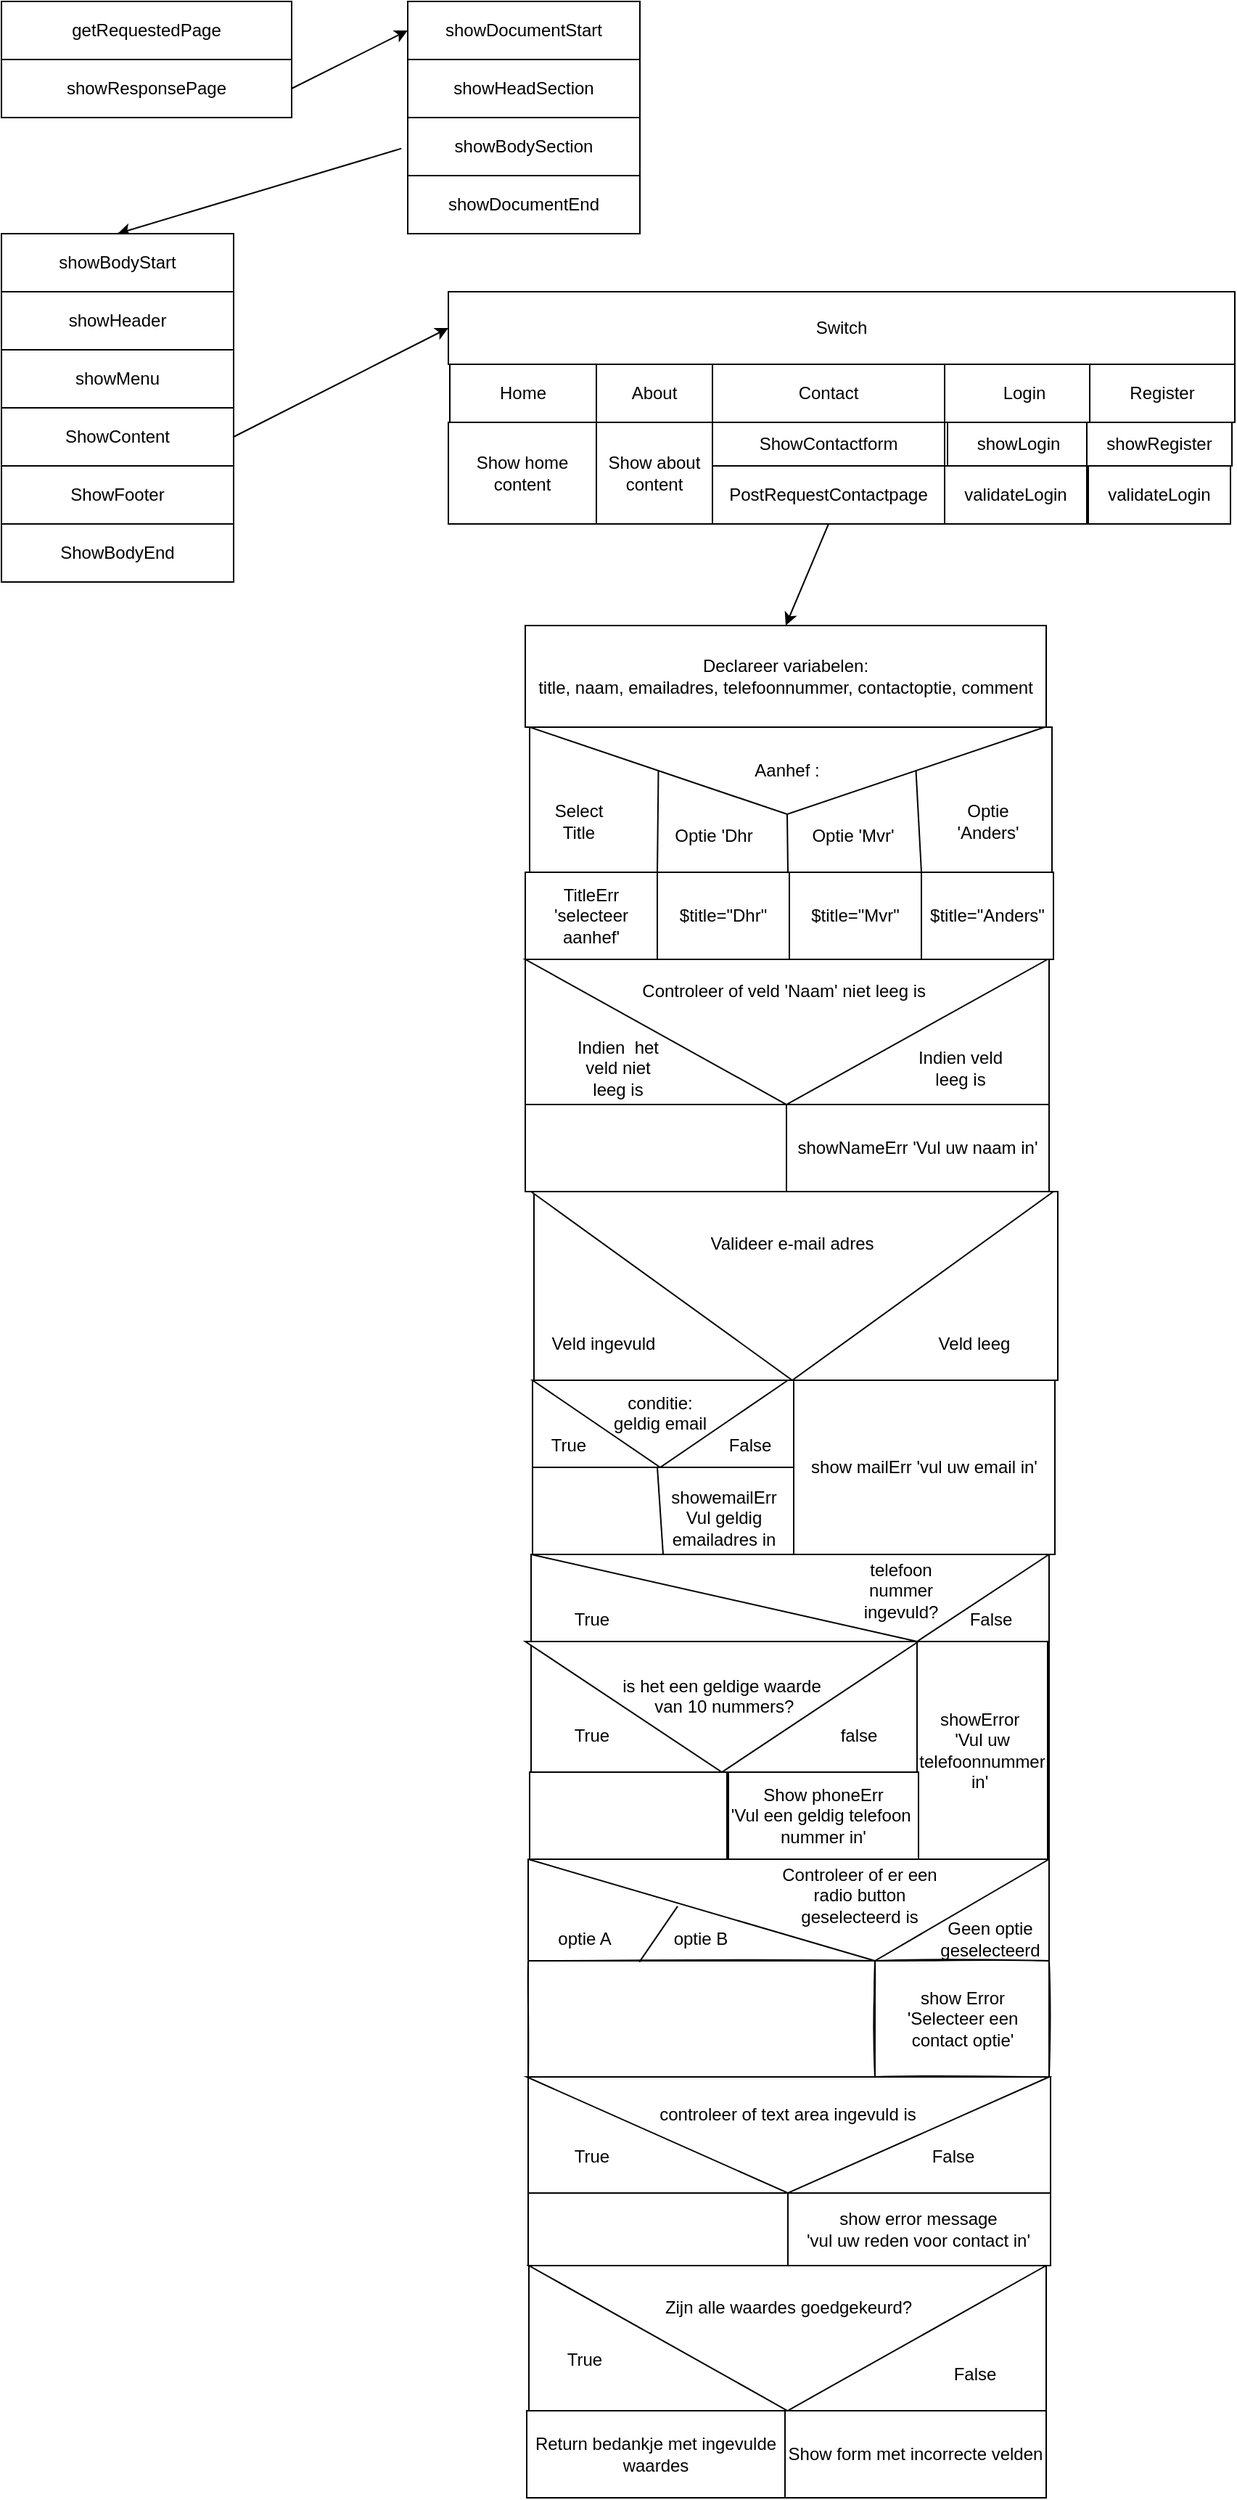 <mxfile>
    <diagram id="DZi1uJbbmgiSh4G_eWgV" name="Page-1">
        <mxGraphModel dx="832" dy="599" grid="1" gridSize="10" guides="1" tooltips="1" connect="1" arrows="1" fold="1" page="1" pageScale="1" pageWidth="850" pageHeight="1100" math="0" shadow="0">
            <root>
                <mxCell id="0"/>
                <mxCell id="1" parent="0"/>
                <mxCell id="2" value="getRequestedPage" style="rounded=0;whiteSpace=wrap;html=1;" parent="1" vertex="1">
                    <mxGeometry x="40" y="40" width="200" height="40" as="geometry"/>
                </mxCell>
                <mxCell id="3" value="showResponsePage" style="rounded=0;whiteSpace=wrap;html=1;" parent="1" vertex="1">
                    <mxGeometry x="40" y="80" width="200" height="40" as="geometry"/>
                </mxCell>
                <mxCell id="4" value="" style="endArrow=classic;html=1;exitX=1;exitY=0.5;exitDx=0;exitDy=0;entryX=0;entryY=0.5;entryDx=0;entryDy=0;" parent="1" source="3" target="5" edge="1">
                    <mxGeometry width="50" height="50" relative="1" as="geometry">
                        <mxPoint x="360" y="320" as="sourcePoint"/>
                        <mxPoint x="360" y="60" as="targetPoint"/>
                    </mxGeometry>
                </mxCell>
                <mxCell id="5" value="showDocumentStart" style="rounded=0;whiteSpace=wrap;html=1;" parent="1" vertex="1">
                    <mxGeometry x="320" y="40" width="160" height="40" as="geometry"/>
                </mxCell>
                <mxCell id="6" value="showHeadSection" style="rounded=0;whiteSpace=wrap;html=1;" parent="1" vertex="1">
                    <mxGeometry x="320" y="80" width="160" height="40" as="geometry"/>
                </mxCell>
                <mxCell id="7" value="showBodySection" style="rounded=0;whiteSpace=wrap;html=1;" parent="1" vertex="1">
                    <mxGeometry x="320" y="120" width="160" height="40" as="geometry"/>
                </mxCell>
                <mxCell id="8" value="showDocumentEnd" style="rounded=0;whiteSpace=wrap;html=1;" parent="1" vertex="1">
                    <mxGeometry x="320" y="160" width="160" height="40" as="geometry"/>
                </mxCell>
                <mxCell id="9" value="" style="endArrow=classic;html=1;entryX=0.5;entryY=0;entryDx=0;entryDy=0;" parent="1" target="10" edge="1">
                    <mxGeometry width="50" height="50" relative="1" as="geometry">
                        <mxPoint x="120" y="200" as="sourcePoint"/>
                        <mxPoint x="410" y="270" as="targetPoint"/>
                        <Array as="points">
                            <mxPoint x="320" y="140"/>
                        </Array>
                    </mxGeometry>
                </mxCell>
                <mxCell id="10" value="showBodyStart" style="rounded=0;whiteSpace=wrap;html=1;" parent="1" vertex="1">
                    <mxGeometry x="40" y="200" width="160" height="40" as="geometry"/>
                </mxCell>
                <mxCell id="11" value="showHeader" style="rounded=0;whiteSpace=wrap;html=1;" parent="1" vertex="1">
                    <mxGeometry x="40" y="240" width="160" height="40" as="geometry"/>
                </mxCell>
                <mxCell id="12" value="showMenu" style="rounded=0;whiteSpace=wrap;html=1;" parent="1" vertex="1">
                    <mxGeometry x="40" y="280" width="160" height="40" as="geometry"/>
                </mxCell>
                <mxCell id="13" value="ShowContent" style="rounded=0;whiteSpace=wrap;html=1;" parent="1" vertex="1">
                    <mxGeometry x="40" y="320" width="160" height="40" as="geometry"/>
                </mxCell>
                <mxCell id="14" value="ShowFooter" style="rounded=0;whiteSpace=wrap;html=1;" parent="1" vertex="1">
                    <mxGeometry x="40" y="360" width="160" height="40" as="geometry"/>
                </mxCell>
                <mxCell id="15" value="ShowBodyEnd" style="rounded=0;whiteSpace=wrap;html=1;" parent="1" vertex="1">
                    <mxGeometry x="40" y="400" width="160" height="40" as="geometry"/>
                </mxCell>
                <mxCell id="16" value="" style="endArrow=classic;html=1;exitX=1;exitY=0.5;exitDx=0;exitDy=0;entryX=0;entryY=0.5;entryDx=0;entryDy=0;" parent="1" source="13" target="17" edge="1">
                    <mxGeometry width="50" height="50" relative="1" as="geometry">
                        <mxPoint x="360" y="320" as="sourcePoint"/>
                        <mxPoint x="410" y="270" as="targetPoint"/>
                    </mxGeometry>
                </mxCell>
                <mxCell id="17" value="Switch" style="rounded=0;whiteSpace=wrap;html=1;" parent="1" vertex="1">
                    <mxGeometry x="348" y="240" width="542" height="50" as="geometry"/>
                </mxCell>
                <mxCell id="34" value="ShowContactform" style="rounded=0;whiteSpace=wrap;html=1;" parent="1" vertex="1">
                    <mxGeometry x="530" y="330" width="160" height="30" as="geometry"/>
                </mxCell>
                <mxCell id="35" value="PostRequestContactpage" style="rounded=0;whiteSpace=wrap;html=1;" parent="1" vertex="1">
                    <mxGeometry x="530" y="360" width="160" height="40" as="geometry"/>
                </mxCell>
                <mxCell id="36" value="" style="endArrow=classic;html=1;exitX=0.5;exitY=1;exitDx=0;exitDy=0;entryX=0.5;entryY=0;entryDx=0;entryDy=0;" parent="1" source="35" target="206" edge="1">
                    <mxGeometry width="50" height="50" relative="1" as="geometry">
                        <mxPoint x="641.25" y="461" as="sourcePoint"/>
                        <mxPoint x="520" y="460" as="targetPoint"/>
                    </mxGeometry>
                </mxCell>
                <mxCell id="75" value="" style="html=1;labelBorderColor=default;align=center;verticalAlign=middle;whiteSpace=wrap;" parent="1" vertex="1">
                    <mxGeometry x="404" y="540" width="360" height="100" as="geometry"/>
                </mxCell>
                <mxCell id="77" value="Optie 'Dhr" style="text;align=center;html=1;verticalAlign=middle;whiteSpace=wrap;rounded=0;labelBorderColor=none;opacity=0;" parent="1" vertex="1">
                    <mxGeometry x="501" y="600" width="60" height="30" as="geometry"/>
                </mxCell>
                <mxCell id="78" value="Optie 'Mvr'" style="text;align=center;html=1;verticalAlign=middle;whiteSpace=wrap;rounded=0;labelBorderColor=none;opacity=0;" parent="1" vertex="1">
                    <mxGeometry x="597" y="600" width="60" height="30" as="geometry"/>
                </mxCell>
                <mxCell id="79" value="" style="edgeStyle=none;html=1;" parent="1" target="82" edge="1">
                    <mxGeometry relative="1" as="geometry">
                        <mxPoint x="581.312" y="700" as="sourcePoint"/>
                    </mxGeometry>
                </mxCell>
                <mxCell id="81" value="" style="rounded=0;whiteSpace=wrap;html=1;labelBorderColor=default;" parent="1" vertex="1">
                    <mxGeometry x="401" y="700" width="361" height="100" as="geometry"/>
                </mxCell>
                <mxCell id="82" value="&lt;font style=&quot;font-size: 12px;&quot;&gt;Controleer of veld&lt;/font&gt;&amp;nbsp;'Naam' niet leeg is&amp;nbsp;&lt;br&gt;" style="triangle;whiteSpace=wrap;html=1;labelBorderColor=none;direction=south;spacingTop=-57;" parent="1" vertex="1">
                    <mxGeometry x="401" y="700" width="360" height="100" as="geometry"/>
                </mxCell>
                <mxCell id="83" value="Indien&amp;nbsp; het veld niet leeg is" style="text;align=center;html=1;verticalAlign=middle;whiteSpace=wrap;rounded=0;labelBorderColor=none;fontSize=12;opacity=0;" parent="1" vertex="1">
                    <mxGeometry x="429" y="757.5" width="72" height="35" as="geometry"/>
                </mxCell>
                <mxCell id="84" value="Indien veld leeg is" style="text;align=center;html=1;verticalAlign=middle;whiteSpace=wrap;rounded=0;labelBorderColor=none;fontSize=12;opacity=0;" parent="1" vertex="1">
                    <mxGeometry x="661" y="750" width="80" height="50" as="geometry"/>
                </mxCell>
                <mxCell id="85" value="" style="rounded=0;whiteSpace=wrap;html=1;labelBorderColor=none;fontSize=12;" parent="1" vertex="1">
                    <mxGeometry x="401" y="800" width="181" height="60" as="geometry"/>
                </mxCell>
                <mxCell id="87" value="" style="rounded=0;whiteSpace=wrap;html=1;labelBorderColor=default;fontSize=12;" parent="1" vertex="1">
                    <mxGeometry x="407" y="860" width="361" height="130" as="geometry"/>
                </mxCell>
                <mxCell id="88" value="Valideer e-mail adres" style="triangle;whiteSpace=wrap;html=1;labelBorderColor=none;fontSize=12;direction=south;spacingTop=-59;" parent="1" vertex="1">
                    <mxGeometry x="405" y="860" width="360" height="130" as="geometry"/>
                </mxCell>
                <mxCell id="89" value="Veld ingevuld" style="text;align=center;html=1;verticalAlign=middle;whiteSpace=wrap;rounded=0;labelBorderColor=none;fontSize=12;opacity=0;" parent="1" vertex="1">
                    <mxGeometry x="406" y="940" width="98" height="50" as="geometry"/>
                </mxCell>
                <mxCell id="90" value="Veld leeg" style="text;align=center;html=1;verticalAlign=middle;whiteSpace=wrap;rounded=0;labelBorderColor=none;fontSize=12;opacity=0;" parent="1" vertex="1">
                    <mxGeometry x="654" y="940" width="113" height="50" as="geometry"/>
                </mxCell>
                <mxCell id="91" value="" style="rounded=0;whiteSpace=wrap;html=1;labelBorderColor=none;fontSize=12;" parent="1" vertex="1">
                    <mxGeometry x="406" y="990" width="180" height="120" as="geometry"/>
                </mxCell>
                <mxCell id="92" value="show mailErr 'vul uw email in'" style="rounded=0;whiteSpace=wrap;html=1;labelBorderColor=none;fontSize=12;" parent="1" vertex="1">
                    <mxGeometry x="586" y="990" width="180" height="120" as="geometry"/>
                </mxCell>
                <mxCell id="95" value="Bevat 10 getallen" style="text;align=center;html=1;verticalAlign=middle;whiteSpace=wrap;rounded=0;labelBorderColor=none;fontSize=12;opacity=0;" parent="1" vertex="1">
                    <mxGeometry x="405" y="1290" width="60" height="30" as="geometry"/>
                </mxCell>
                <mxCell id="104" value="" style="rounded=0;whiteSpace=wrap;html=1;labelBorderColor=none;fontSize=12;" parent="1" vertex="1">
                    <mxGeometry x="403" y="1470" width="360" height="80" as="geometry"/>
                </mxCell>
                <mxCell id="105" value="" style="rounded=0;whiteSpace=wrap;html=1;labelBorderColor=none;fontSize=12;" parent="1" vertex="1">
                    <mxGeometry x="403" y="1550" width="360" height="50" as="geometry"/>
                </mxCell>
                <mxCell id="107" value="" style="rounded=0;whiteSpace=wrap;html=1;" parent="1" vertex="1">
                    <mxGeometry x="403" y="1550" width="179" height="50" as="geometry"/>
                </mxCell>
                <mxCell id="117" value="Aanhef :" style="triangle;whiteSpace=wrap;html=1;direction=south;" parent="1" vertex="1">
                    <mxGeometry x="404" y="540" width="355" height="60" as="geometry"/>
                </mxCell>
                <mxCell id="122" value="" style="endArrow=none;html=1;entryX=0.5;entryY=1;entryDx=0;entryDy=0;" parent="1" target="117" edge="1">
                    <mxGeometry width="50" height="50" relative="1" as="geometry">
                        <mxPoint x="492" y="640" as="sourcePoint"/>
                        <mxPoint x="622" y="670" as="targetPoint"/>
                    </mxGeometry>
                </mxCell>
                <mxCell id="123" value="" style="endArrow=none;html=1;entryX=1;entryY=0.5;entryDx=0;entryDy=0;" parent="1" target="117" edge="1">
                    <mxGeometry width="50" height="50" relative="1" as="geometry">
                        <mxPoint x="582" y="640" as="sourcePoint"/>
                        <mxPoint x="622" y="670" as="targetPoint"/>
                    </mxGeometry>
                </mxCell>
                <mxCell id="124" value="" style="endArrow=none;html=1;entryX=0.5;entryY=0;entryDx=0;entryDy=0;exitX=0.75;exitY=1;exitDx=0;exitDy=0;" parent="1" source="75" target="117" edge="1">
                    <mxGeometry width="50" height="50" relative="1" as="geometry">
                        <mxPoint x="572" y="720" as="sourcePoint"/>
                        <mxPoint x="622" y="670" as="targetPoint"/>
                    </mxGeometry>
                </mxCell>
                <mxCell id="125" value="TitleErr&lt;br&gt;'selecteer aanhef'" style="rounded=0;whiteSpace=wrap;html=1;" parent="1" vertex="1">
                    <mxGeometry x="401" y="640" width="91" height="60" as="geometry"/>
                </mxCell>
                <mxCell id="126" value="$title=&quot;Dhr&quot;" style="rounded=0;whiteSpace=wrap;html=1;" parent="1" vertex="1">
                    <mxGeometry x="492" y="640" width="91" height="60" as="geometry"/>
                </mxCell>
                <mxCell id="127" value="$title=&quot;Mvr&quot;" style="rounded=0;whiteSpace=wrap;html=1;" parent="1" vertex="1">
                    <mxGeometry x="583" y="640" width="91" height="60" as="geometry"/>
                </mxCell>
                <mxCell id="128" value="$title=&quot;Anders&quot;" style="rounded=0;whiteSpace=wrap;html=1;" parent="1" vertex="1">
                    <mxGeometry x="674" y="640" width="91" height="60" as="geometry"/>
                </mxCell>
                <mxCell id="129" value="Select&lt;br&gt;Title" style="text;align=center;html=1;verticalAlign=middle;whiteSpace=wrap;rounded=0;opacity=0;" parent="1" vertex="1">
                    <mxGeometry x="408" y="590" width="60" height="30" as="geometry"/>
                </mxCell>
                <mxCell id="130" value="Optie&lt;br&gt;'Anders'" style="text;align=center;html=1;verticalAlign=middle;whiteSpace=wrap;rounded=0;opacity=0;" parent="1" vertex="1">
                    <mxGeometry x="689.5" y="590" width="60" height="30" as="geometry"/>
                </mxCell>
                <mxCell id="131" value="showNameErr 'Vul uw naam in'" style="rounded=0;whiteSpace=wrap;html=1;" parent="1" vertex="1">
                    <mxGeometry x="581" y="800" width="181" height="60" as="geometry"/>
                </mxCell>
                <mxCell id="133" value="Home" style="rounded=0;whiteSpace=wrap;html=1;" parent="1" vertex="1">
                    <mxGeometry x="349" y="290" width="101" height="40" as="geometry"/>
                </mxCell>
                <mxCell id="134" value="About" style="rounded=0;whiteSpace=wrap;html=1;" parent="1" vertex="1">
                    <mxGeometry x="450" y="290" width="80" height="40" as="geometry"/>
                </mxCell>
                <mxCell id="135" value="Contact" style="rounded=0;whiteSpace=wrap;html=1;" parent="1" vertex="1">
                    <mxGeometry x="530" y="290" width="160" height="40" as="geometry"/>
                </mxCell>
                <mxCell id="139" value="conditie:&lt;br&gt;geldig email&lt;br&gt;&lt;br&gt;" style="triangle;whiteSpace=wrap;html=1;direction=south;" parent="1" vertex="1">
                    <mxGeometry x="406" y="990" width="176" height="60" as="geometry"/>
                </mxCell>
                <mxCell id="144" value="" style="endArrow=none;html=1;exitX=0;exitY=0.5;exitDx=0;exitDy=0;entryX=1;entryY=0.5;entryDx=0;entryDy=0;" parent="1" source="91" target="91" edge="1">
                    <mxGeometry width="50" height="50" relative="1" as="geometry">
                        <mxPoint x="572" y="1000" as="sourcePoint"/>
                        <mxPoint x="622" y="950" as="targetPoint"/>
                    </mxGeometry>
                </mxCell>
                <mxCell id="145" value="True" style="text;align=center;html=1;verticalAlign=middle;whiteSpace=wrap;rounded=0;opacity=0;" parent="1" vertex="1">
                    <mxGeometry x="401" y="1020" width="60" height="30" as="geometry"/>
                </mxCell>
                <mxCell id="146" value="False" style="text;align=center;html=1;verticalAlign=middle;whiteSpace=wrap;rounded=0;opacity=0;" parent="1" vertex="1">
                    <mxGeometry x="526" y="1020" width="60" height="30" as="geometry"/>
                </mxCell>
                <mxCell id="148" value="" style="endArrow=none;html=1;entryX=0.5;entryY=1;entryDx=0;entryDy=0;" parent="1" target="91" edge="1">
                    <mxGeometry width="50" height="50" relative="1" as="geometry">
                        <mxPoint x="492" y="1050" as="sourcePoint"/>
                        <mxPoint x="492" y="1090" as="targetPoint"/>
                    </mxGeometry>
                </mxCell>
                <mxCell id="150" value="showemailErr&lt;br&gt;Vul geldig emailadres in" style="text;align=center;html=1;verticalAlign=middle;whiteSpace=wrap;rounded=0;opacity=0;" parent="1" vertex="1">
                    <mxGeometry x="507.5" y="1070" width="60" height="30" as="geometry"/>
                </mxCell>
                <mxCell id="151" value="" style="rounded=0;whiteSpace=wrap;html=1;" parent="1" vertex="1">
                    <mxGeometry x="405" y="1110" width="357" height="210" as="geometry"/>
                </mxCell>
                <mxCell id="155" value="showError&amp;nbsp;&lt;br&gt;'Vul uw telefoonnummer in'&amp;nbsp;" style="rounded=0;whiteSpace=wrap;html=1;" parent="1" vertex="1">
                    <mxGeometry x="671" y="1170" width="90" height="150" as="geometry"/>
                </mxCell>
                <mxCell id="156" value="True" style="text;align=center;html=1;verticalAlign=middle;whiteSpace=wrap;rounded=0;opacity=0;" parent="1" vertex="1">
                    <mxGeometry x="416.5" y="1140" width="60" height="30" as="geometry"/>
                </mxCell>
                <mxCell id="157" value="False" style="text;align=center;html=1;verticalAlign=middle;whiteSpace=wrap;rounded=0;opacity=0;" parent="1" vertex="1">
                    <mxGeometry x="692" y="1140" width="60" height="30" as="geometry"/>
                </mxCell>
                <mxCell id="158" value="" style="endArrow=none;html=1;exitX=0;exitY=0;exitDx=0;exitDy=0;entryX=0;entryY=0;entryDx=0;entryDy=0;" parent="1" source="151" target="155" edge="1">
                    <mxGeometry width="50" height="50" relative="1" as="geometry">
                        <mxPoint x="552" y="1370" as="sourcePoint"/>
                        <mxPoint x="602" y="1320" as="targetPoint"/>
                    </mxGeometry>
                </mxCell>
                <mxCell id="159" value="" style="endArrow=none;html=1;exitX=0;exitY=0;exitDx=0;exitDy=0;entryX=1;entryY=0;entryDx=0;entryDy=0;" parent="1" source="155" target="151" edge="1">
                    <mxGeometry width="50" height="50" relative="1" as="geometry">
                        <mxPoint x="552" y="1370" as="sourcePoint"/>
                        <mxPoint x="602" y="1320" as="targetPoint"/>
                    </mxGeometry>
                </mxCell>
                <mxCell id="160" value="telefoon nummer ingevuld?" style="text;align=center;html=1;verticalAlign=middle;whiteSpace=wrap;rounded=0;opacity=0;" parent="1" vertex="1">
                    <mxGeometry x="629.5" y="1120" width="60" height="30" as="geometry"/>
                </mxCell>
                <mxCell id="163" value="is het een geldige waarde&lt;br&gt;&amp;nbsp;van 10 nummers?&lt;br&gt;&lt;br&gt;" style="triangle;whiteSpace=wrap;html=1;direction=south;" parent="1" vertex="1">
                    <mxGeometry x="401" y="1170" width="271" height="90" as="geometry"/>
                </mxCell>
                <mxCell id="167" value="false" style="text;align=center;html=1;verticalAlign=middle;whiteSpace=wrap;rounded=0;opacity=0;" parent="1" vertex="1">
                    <mxGeometry x="601" y="1220" width="60" height="30" as="geometry"/>
                </mxCell>
                <mxCell id="168" value="True" style="text;align=center;html=1;verticalAlign=middle;whiteSpace=wrap;rounded=0;opacity=0;" parent="1" vertex="1">
                    <mxGeometry x="416.5" y="1220" width="60" height="30" as="geometry"/>
                </mxCell>
                <mxCell id="170" value="" style="rounded=0;whiteSpace=wrap;html=1;" parent="1" vertex="1">
                    <mxGeometry x="404" y="1260" width="136" height="60" as="geometry"/>
                </mxCell>
                <mxCell id="181" value="Show phoneErr&lt;br&gt;'Vul een geldig telefoon&amp;nbsp;&lt;br&gt;nummer in'" style="rounded=0;whiteSpace=wrap;html=1;" parent="1" vertex="1">
                    <mxGeometry x="541" y="1260" width="131" height="60" as="geometry"/>
                </mxCell>
                <mxCell id="182" value="" style="rounded=0;whiteSpace=wrap;html=1;" parent="1" vertex="1">
                    <mxGeometry x="403" y="1320" width="359" height="150" as="geometry"/>
                </mxCell>
                <mxCell id="188" value="" style="rounded=0;whiteSpace=wrap;html=1;sketch=1;" parent="1" vertex="1">
                    <mxGeometry x="403" y="1390" width="239" height="80" as="geometry"/>
                </mxCell>
                <mxCell id="189" value="" style="rounded=0;whiteSpace=wrap;html=1;sketch=1;" parent="1" vertex="1">
                    <mxGeometry x="642" y="1390" width="120" height="80" as="geometry"/>
                </mxCell>
                <mxCell id="190" value="" style="endArrow=none;html=1;entryX=1;entryY=0;entryDx=0;entryDy=0;exitX=0;exitY=0;exitDx=0;exitDy=0;" parent="1" source="189" target="182" edge="1">
                    <mxGeometry width="50" height="50" relative="1" as="geometry">
                        <mxPoint x="652" y="1340" as="sourcePoint"/>
                        <mxPoint x="702" y="1290" as="targetPoint"/>
                    </mxGeometry>
                </mxCell>
                <mxCell id="191" value="" style="endArrow=none;html=1;exitX=0;exitY=0;exitDx=0;exitDy=0;entryX=0;entryY=0;entryDx=0;entryDy=0;" parent="1" source="182" target="189" edge="1">
                    <mxGeometry width="50" height="50" relative="1" as="geometry">
                        <mxPoint x="652" y="1340" as="sourcePoint"/>
                        <mxPoint x="702" y="1290" as="targetPoint"/>
                    </mxGeometry>
                </mxCell>
                <mxCell id="192" value="Controleer of er een radio button geselecteerd is" style="text;html=1;align=center;verticalAlign=middle;whiteSpace=wrap;rounded=0;sketch=1;opacity=0;" parent="1" vertex="1">
                    <mxGeometry x="570.5" y="1330" width="121" height="30" as="geometry"/>
                </mxCell>
                <mxCell id="193" value="optie A" style="text;html=1;align=center;verticalAlign=middle;whiteSpace=wrap;rounded=0;sketch=1;opacity=0;" parent="1" vertex="1">
                    <mxGeometry x="412" y="1360" width="60" height="30" as="geometry"/>
                </mxCell>
                <mxCell id="194" value="optie B" style="text;html=1;align=center;verticalAlign=middle;whiteSpace=wrap;rounded=0;sketch=1;opacity=0;" parent="1" vertex="1">
                    <mxGeometry x="492" y="1360" width="60" height="30" as="geometry"/>
                </mxCell>
                <mxCell id="195" value="" style="endArrow=none;html=1;exitX=1.127;exitY=1.027;exitDx=0;exitDy=0;exitPerimeter=0;entryX=0.233;entryY=-0.253;entryDx=0;entryDy=0;entryPerimeter=0;" parent="1" source="193" target="194" edge="1">
                    <mxGeometry width="50" height="50" relative="1" as="geometry">
                        <mxPoint x="652" y="1310" as="sourcePoint"/>
                        <mxPoint x="492" y="1340" as="targetPoint"/>
                    </mxGeometry>
                </mxCell>
                <mxCell id="196" value="Geen optie geselecteerd" style="text;html=1;align=center;verticalAlign=middle;whiteSpace=wrap;rounded=0;sketch=1;opacity=0;" parent="1" vertex="1">
                    <mxGeometry x="681" y="1360" width="81" height="30" as="geometry"/>
                </mxCell>
                <mxCell id="197" value="show Error&lt;br&gt;'Selecteer een &lt;br&gt;contact optie'" style="text;html=1;align=center;verticalAlign=middle;whiteSpace=wrap;rounded=0;sketch=1;opacity=0;" parent="1" vertex="1">
                    <mxGeometry x="643" y="1415" width="119" height="30" as="geometry"/>
                </mxCell>
                <mxCell id="198" value="controleer of text area ingevuld is&lt;br&gt;&lt;br&gt;&lt;br&gt;" style="triangle;whiteSpace=wrap;html=1;direction=south;" parent="1" vertex="1">
                    <mxGeometry x="402" y="1470" width="360" height="80" as="geometry"/>
                </mxCell>
                <mxCell id="199" value="True" style="text;html=1;align=center;verticalAlign=middle;whiteSpace=wrap;rounded=0;sketch=1;opacity=0;" parent="1" vertex="1">
                    <mxGeometry x="416.5" y="1510" width="60" height="30" as="geometry"/>
                </mxCell>
                <mxCell id="200" value="False" style="text;html=1;align=center;verticalAlign=middle;whiteSpace=wrap;rounded=0;sketch=1;opacity=0;" parent="1" vertex="1">
                    <mxGeometry x="665.75" y="1510" width="60" height="30" as="geometry"/>
                </mxCell>
                <mxCell id="201" value="show error message&lt;br&gt;'vul uw reden voor contact in'" style="text;html=1;align=center;verticalAlign=middle;whiteSpace=wrap;rounded=0;sketch=1;opacity=0;" parent="1" vertex="1">
                    <mxGeometry x="586.5" y="1560" width="170" height="30" as="geometry"/>
                </mxCell>
                <mxCell id="206" value="Declareer variabelen:&lt;br&gt;title, naam, emailadres, telefoonnummer, contactoptie, comment" style="rounded=0;whiteSpace=wrap;html=1;" parent="1" vertex="1">
                    <mxGeometry x="401" y="470" width="359" height="70" as="geometry"/>
                </mxCell>
                <mxCell id="207" value="" style="rounded=0;whiteSpace=wrap;html=1;" parent="1" vertex="1">
                    <mxGeometry x="403.5" y="1600" width="356.5" height="100" as="geometry"/>
                </mxCell>
                <mxCell id="209" value="Zijn alle waardes goedgekeurd?&lt;br&gt;&lt;br&gt;&lt;br&gt;&lt;br&gt;" style="triangle;whiteSpace=wrap;html=1;direction=south;" parent="1" vertex="1">
                    <mxGeometry x="403.5" y="1600" width="356.5" height="100" as="geometry"/>
                </mxCell>
                <mxCell id="210" value="True" style="text;align=center;html=1;verticalAlign=middle;whiteSpace=wrap;rounded=0;opacity=0;" parent="1" vertex="1">
                    <mxGeometry x="412" y="1650" width="60" height="30" as="geometry"/>
                </mxCell>
                <mxCell id="211" value="False" style="text;align=center;html=1;verticalAlign=middle;whiteSpace=wrap;rounded=0;opacity=0;" parent="1" vertex="1">
                    <mxGeometry x="680.5" y="1660" width="60" height="30" as="geometry"/>
                </mxCell>
                <mxCell id="212" value="Return bedankje met ingevulde waardes&lt;br&gt;" style="rounded=0;whiteSpace=wrap;html=1;" parent="1" vertex="1">
                    <mxGeometry x="402" y="1700" width="178" height="60" as="geometry"/>
                </mxCell>
                <mxCell id="213" value="Show form met incorrecte velden" style="rounded=0;whiteSpace=wrap;html=1;" parent="1" vertex="1">
                    <mxGeometry x="580" y="1700" width="180" height="60" as="geometry"/>
                </mxCell>
                <mxCell id="214" value="Show home content" style="rounded=0;whiteSpace=wrap;html=1;" parent="1" vertex="1">
                    <mxGeometry x="348" y="330" width="102" height="70" as="geometry"/>
                </mxCell>
                <mxCell id="215" value="Show about content" style="rounded=0;whiteSpace=wrap;html=1;" parent="1" vertex="1">
                    <mxGeometry x="450" y="330" width="80" height="70" as="geometry"/>
                </mxCell>
                <mxCell id="216" value="Login" style="rounded=0;whiteSpace=wrap;html=1;" vertex="1" parent="1">
                    <mxGeometry x="690" y="290" width="110" height="40" as="geometry"/>
                </mxCell>
                <mxCell id="217" value="Register" style="rounded=0;whiteSpace=wrap;html=1;" vertex="1" parent="1">
                    <mxGeometry x="790" y="290" width="100" height="40" as="geometry"/>
                </mxCell>
                <mxCell id="218" value="showLogin" style="rounded=0;whiteSpace=wrap;html=1;" vertex="1" parent="1">
                    <mxGeometry x="692" y="330" width="98" height="30" as="geometry"/>
                </mxCell>
                <mxCell id="219" value="showRegister" style="rounded=0;whiteSpace=wrap;html=1;" vertex="1" parent="1">
                    <mxGeometry x="788" y="330" width="100" height="30" as="geometry"/>
                </mxCell>
                <mxCell id="220" value="validateLogin" style="rounded=0;whiteSpace=wrap;html=1;" vertex="1" parent="1">
                    <mxGeometry x="690" y="360" width="98" height="40" as="geometry"/>
                </mxCell>
                <mxCell id="221" value="validateLogin" style="rounded=0;whiteSpace=wrap;html=1;" vertex="1" parent="1">
                    <mxGeometry x="789" y="360" width="98" height="40" as="geometry"/>
                </mxCell>
            </root>
        </mxGraphModel>
    </diagram>
</mxfile>